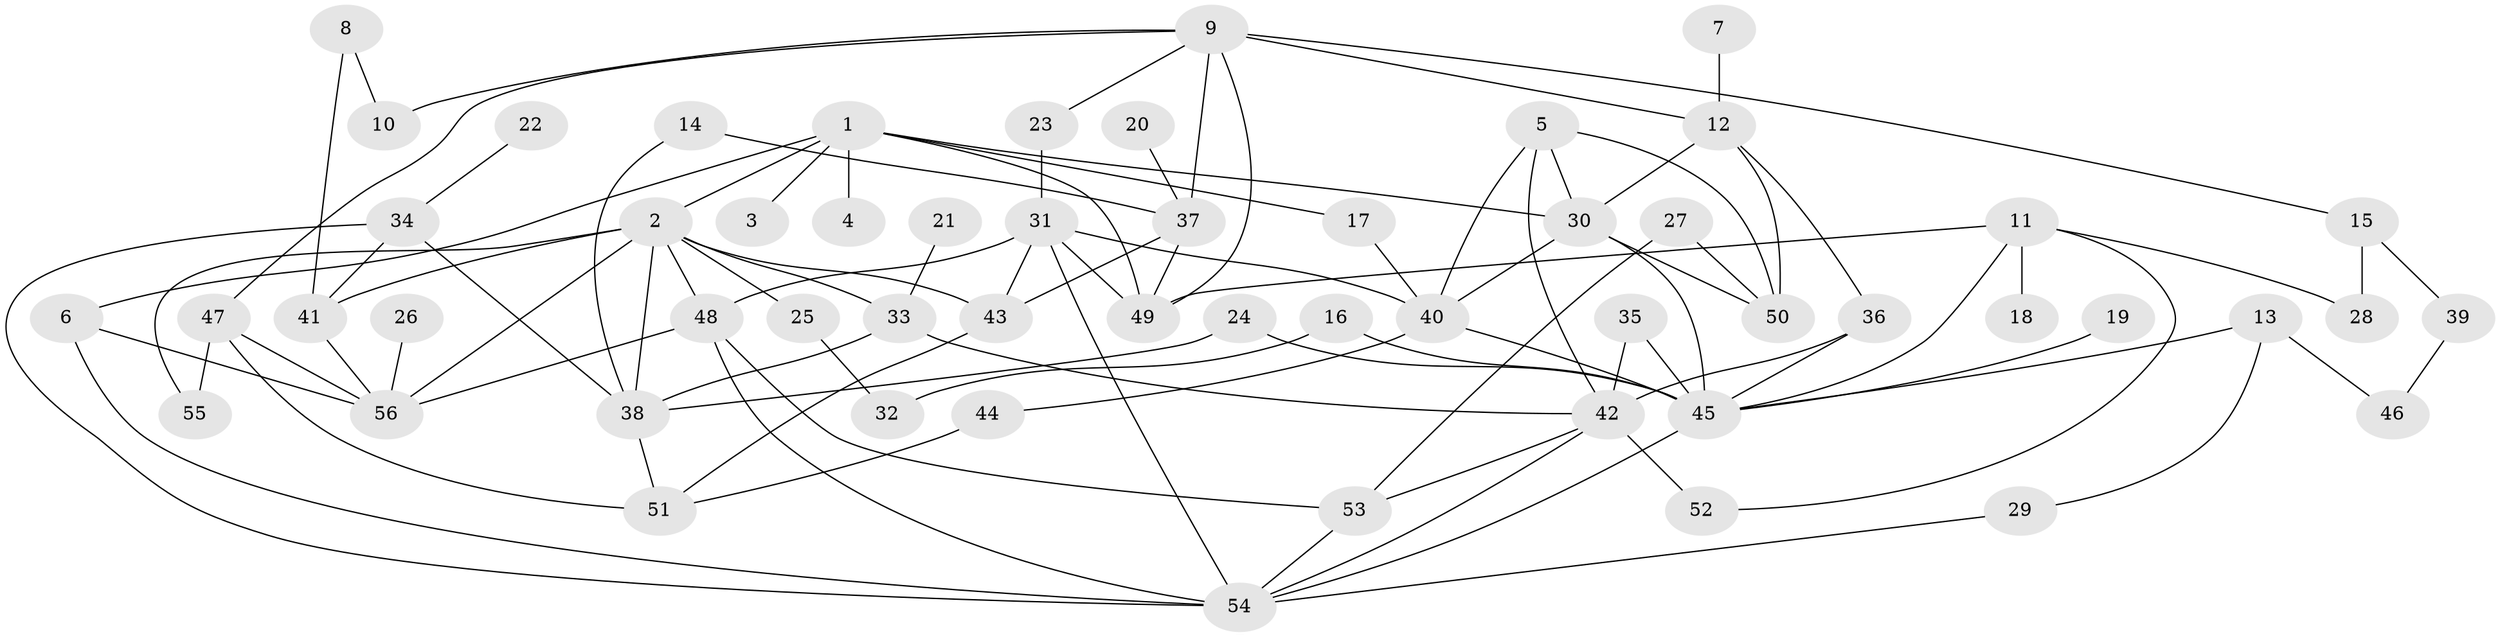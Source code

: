 // original degree distribution, {5: 0.05357142857142857, 4: 0.13392857142857142, 9: 0.008928571428571428, 6: 0.044642857142857144, 7: 0.017857142857142856, 2: 0.30357142857142855, 1: 0.19642857142857142, 3: 0.24107142857142858}
// Generated by graph-tools (version 1.1) at 2025/49/03/09/25 03:49:16]
// undirected, 56 vertices, 98 edges
graph export_dot {
graph [start="1"]
  node [color=gray90,style=filled];
  1;
  2;
  3;
  4;
  5;
  6;
  7;
  8;
  9;
  10;
  11;
  12;
  13;
  14;
  15;
  16;
  17;
  18;
  19;
  20;
  21;
  22;
  23;
  24;
  25;
  26;
  27;
  28;
  29;
  30;
  31;
  32;
  33;
  34;
  35;
  36;
  37;
  38;
  39;
  40;
  41;
  42;
  43;
  44;
  45;
  46;
  47;
  48;
  49;
  50;
  51;
  52;
  53;
  54;
  55;
  56;
  1 -- 2 [weight=1.0];
  1 -- 3 [weight=1.0];
  1 -- 4 [weight=1.0];
  1 -- 6 [weight=1.0];
  1 -- 17 [weight=1.0];
  1 -- 30 [weight=1.0];
  1 -- 49 [weight=1.0];
  2 -- 25 [weight=1.0];
  2 -- 33 [weight=1.0];
  2 -- 38 [weight=1.0];
  2 -- 41 [weight=1.0];
  2 -- 43 [weight=1.0];
  2 -- 48 [weight=1.0];
  2 -- 55 [weight=1.0];
  2 -- 56 [weight=1.0];
  5 -- 30 [weight=1.0];
  5 -- 40 [weight=1.0];
  5 -- 42 [weight=1.0];
  5 -- 50 [weight=1.0];
  6 -- 54 [weight=1.0];
  6 -- 56 [weight=1.0];
  7 -- 12 [weight=1.0];
  8 -- 10 [weight=1.0];
  8 -- 41 [weight=1.0];
  9 -- 10 [weight=1.0];
  9 -- 12 [weight=1.0];
  9 -- 15 [weight=1.0];
  9 -- 23 [weight=1.0];
  9 -- 37 [weight=1.0];
  9 -- 47 [weight=1.0];
  9 -- 49 [weight=1.0];
  11 -- 18 [weight=1.0];
  11 -- 28 [weight=1.0];
  11 -- 45 [weight=1.0];
  11 -- 49 [weight=1.0];
  11 -- 52 [weight=1.0];
  12 -- 30 [weight=1.0];
  12 -- 36 [weight=1.0];
  12 -- 50 [weight=1.0];
  13 -- 29 [weight=1.0];
  13 -- 45 [weight=1.0];
  13 -- 46 [weight=1.0];
  14 -- 37 [weight=1.0];
  14 -- 38 [weight=1.0];
  15 -- 28 [weight=1.0];
  15 -- 39 [weight=1.0];
  16 -- 32 [weight=1.0];
  16 -- 45 [weight=2.0];
  17 -- 40 [weight=1.0];
  19 -- 45 [weight=1.0];
  20 -- 37 [weight=1.0];
  21 -- 33 [weight=1.0];
  22 -- 34 [weight=1.0];
  23 -- 31 [weight=1.0];
  24 -- 38 [weight=1.0];
  24 -- 45 [weight=1.0];
  25 -- 32 [weight=1.0];
  26 -- 56 [weight=1.0];
  27 -- 50 [weight=1.0];
  27 -- 53 [weight=1.0];
  29 -- 54 [weight=1.0];
  30 -- 40 [weight=1.0];
  30 -- 45 [weight=1.0];
  30 -- 50 [weight=1.0];
  31 -- 40 [weight=1.0];
  31 -- 43 [weight=1.0];
  31 -- 48 [weight=1.0];
  31 -- 49 [weight=1.0];
  31 -- 54 [weight=1.0];
  33 -- 38 [weight=1.0];
  33 -- 42 [weight=1.0];
  34 -- 38 [weight=1.0];
  34 -- 41 [weight=1.0];
  34 -- 54 [weight=1.0];
  35 -- 42 [weight=1.0];
  35 -- 45 [weight=1.0];
  36 -- 42 [weight=1.0];
  36 -- 45 [weight=1.0];
  37 -- 43 [weight=1.0];
  37 -- 49 [weight=1.0];
  38 -- 51 [weight=1.0];
  39 -- 46 [weight=1.0];
  40 -- 44 [weight=1.0];
  40 -- 45 [weight=1.0];
  41 -- 56 [weight=1.0];
  42 -- 52 [weight=1.0];
  42 -- 53 [weight=1.0];
  42 -- 54 [weight=1.0];
  43 -- 51 [weight=2.0];
  44 -- 51 [weight=1.0];
  45 -- 54 [weight=1.0];
  47 -- 51 [weight=2.0];
  47 -- 55 [weight=1.0];
  47 -- 56 [weight=1.0];
  48 -- 53 [weight=1.0];
  48 -- 54 [weight=1.0];
  48 -- 56 [weight=1.0];
  53 -- 54 [weight=1.0];
}
